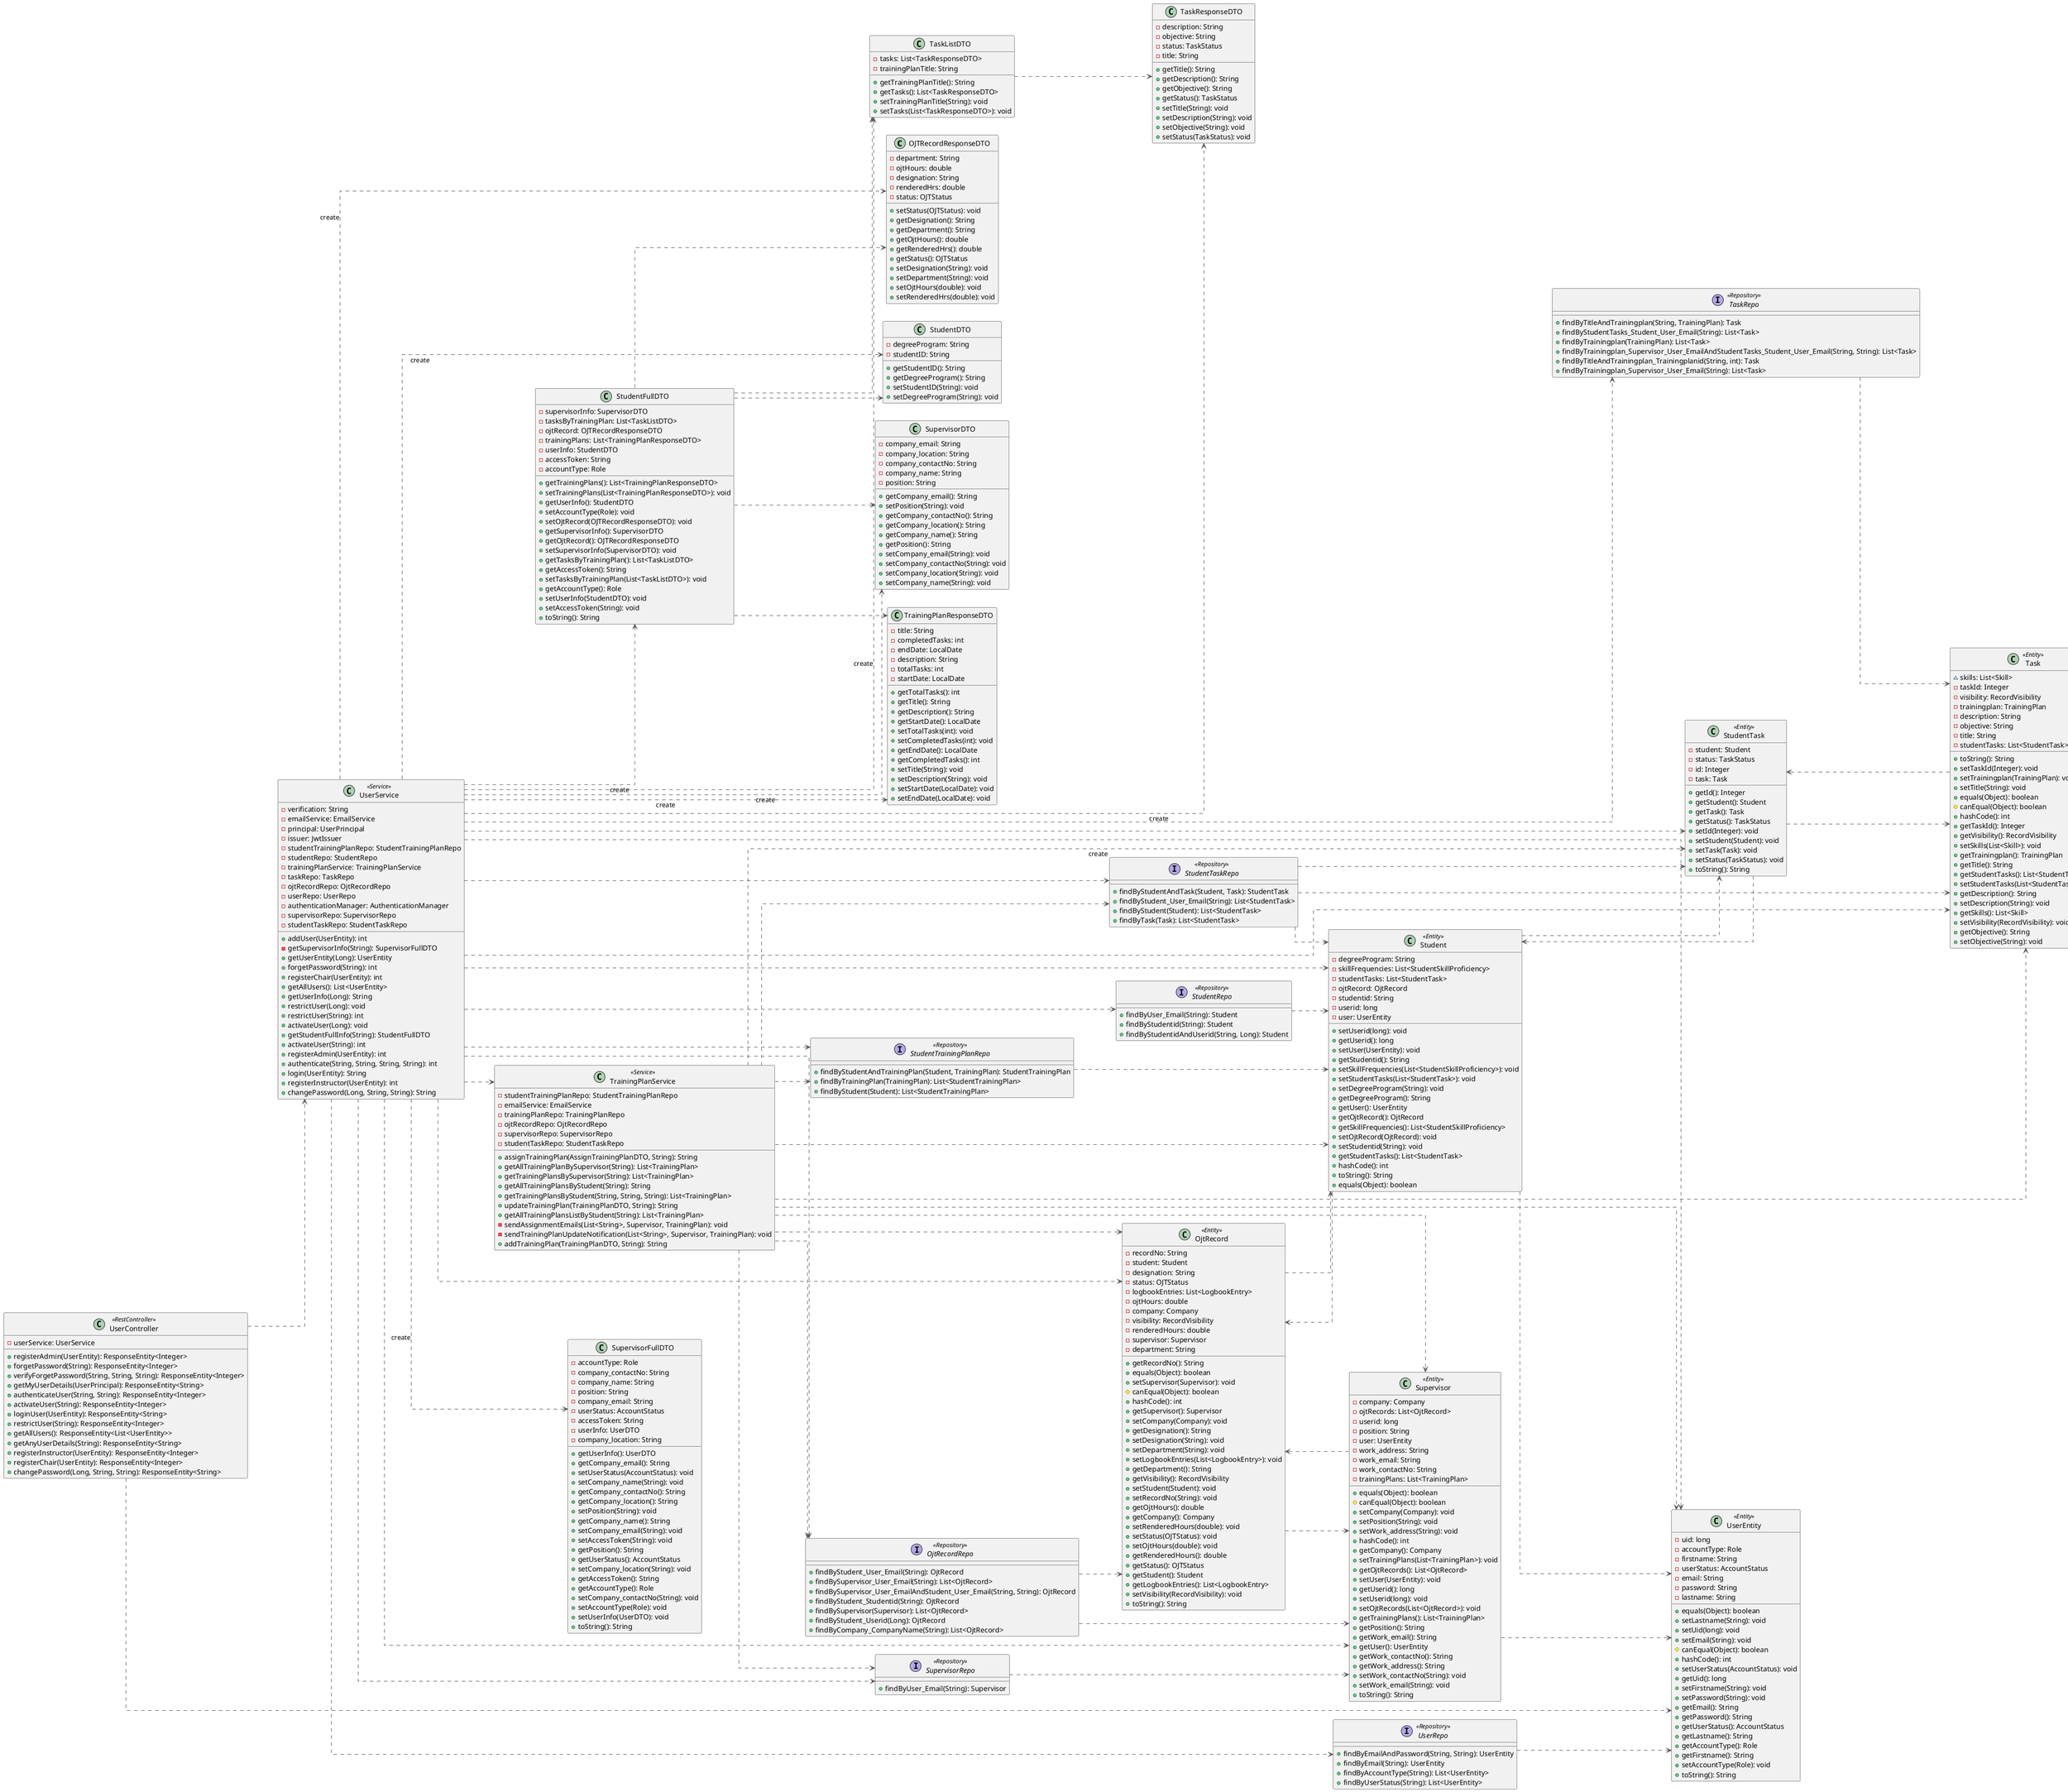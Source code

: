 @startuml
left to right direction
skinparam linetype ortho

class OJTRecordResponseDTO {
  - department: String
  - ojtHours: double
  - designation: String
  - renderedHrs: double
  - status: OJTStatus
  + setStatus(OJTStatus): void
  + getDesignation(): String
  + getDepartment(): String
  + getOjtHours(): double
  + getRenderedHrs(): double
  + getStatus(): OJTStatus
  + setDesignation(String): void
  + setDepartment(String): void
  + setOjtHours(double): void
  + setRenderedHrs(double): void
}
class OjtRecord << Entity >> {
  - recordNo: String
  - student: Student
  - designation: String
  - status: OJTStatus
  - logbookEntries: List<LogbookEntry>
  - ojtHours: double
  - company: Company
  - visibility: RecordVisibility
  - renderedHours: double
  - supervisor: Supervisor
  - department: String
  + getRecordNo(): String
  + equals(Object): boolean
  + setSupervisor(Supervisor): void
  # canEqual(Object): boolean
  + hashCode(): int
  + getSupervisor(): Supervisor
  + setCompany(Company): void
  + getDesignation(): String
  + setDesignation(String): void
  + setDepartment(String): void
  + setLogbookEntries(List<LogbookEntry>): void
  + getDepartment(): String
  + getVisibility(): RecordVisibility
  + setStudent(Student): void
  + setRecordNo(String): void
  + getOjtHours(): double
  + getCompany(): Company
  + setRenderedHours(double): void
  + setStatus(OJTStatus): void
  + setOjtHours(double): void
  + getRenderedHours(): double
  + getStatus(): OJTStatus
  + getStudent(): Student
  + getLogbookEntries(): List<LogbookEntry>
  + setVisibility(RecordVisibility): void
  + toString(): String
}
interface OjtRecordRepo << Repository>> {
  + findByStudent_User_Email(String): OjtRecord
  + findBySupervisor_User_Email(String): List<OjtRecord>
  + findBySupervisor_User_EmailAndStudent_User_Email(String, String): OjtRecord
  + findByStudent_Studentid(String): OjtRecord
  + findBySupervisor(Supervisor): List<OjtRecord>
  + findByStudent_Userid(Long): OjtRecord
  + findByCompany_CompanyName(String): List<OjtRecord>
}
class Student << Entity >> {
  - degreeProgram: String
  - skillFrequencies: List<StudentSkillProficiency>
  - studentTasks: List<StudentTask>
  - ojtRecord: OjtRecord
  - studentid: String
  - userid: long
  - user: UserEntity
  + setUserid(long): void
  + getUserid(): long
  + setUser(UserEntity): void
  + getStudentid(): String
  + setSkillFrequencies(List<StudentSkillProficiency>): void
  + setStudentTasks(List<StudentTask>): void
  + setDegreeProgram(String): void
  + getDegreeProgram(): String
  + getUser(): UserEntity
  + getOjtRecord(): OjtRecord
  + getSkillFrequencies(): List<StudentSkillProficiency>
  + setOjtRecord(OjtRecord): void
  + setStudentid(String): void
  + getStudentTasks(): List<StudentTask>
  + hashCode(): int
  + toString(): String
  + equals(Object): boolean
}
class StudentDTO {
  - degreeProgram: String
  - studentID: String
  + getStudentID(): String
  + getDegreeProgram(): String
  + setStudentID(String): void
  + setDegreeProgram(String): void
}
class StudentFullDTO {
  - supervisorInfo: SupervisorDTO
  - tasksByTrainingPlan: List<TaskListDTO>
  - ojtRecord: OJTRecordResponseDTO
  - trainingPlans: List<TrainingPlanResponseDTO>
  - userInfo: StudentDTO
  - accessToken: String
  - accountType: Role
  + getTrainingPlans(): List<TrainingPlanResponseDTO>
  + setTrainingPlans(List<TrainingPlanResponseDTO>): void
  + getUserInfo(): StudentDTO
  + setAccountType(Role): void
  + setOjtRecord(OJTRecordResponseDTO): void
  + getSupervisorInfo(): SupervisorDTO
  + getOjtRecord(): OJTRecordResponseDTO
  + setSupervisorInfo(SupervisorDTO): void
  + getTasksByTrainingPlan(): List<TaskListDTO>
  + getAccessToken(): String
  + setTasksByTrainingPlan(List<TaskListDTO>): void
  + getAccountType(): Role
  + setUserInfo(StudentDTO): void
  + setAccessToken(String): void
  + toString(): String
}
interface StudentRepo << Repository>> {
  + findByUser_Email(String): Student
  + findByStudentid(String): Student
  + findByStudentidAndUserid(String, Long): Student
}
class StudentTask << Entity >> {
  - student: Student
  - status: TaskStatus
  - id: Integer
  - task: Task
  + getId(): Integer
  + getStudent(): Student
  + getTask(): Task
  + getStatus(): TaskStatus
  + setId(Integer): void
  + setStudent(Student): void
  + setTask(Task): void
  + setStatus(TaskStatus): void
  + toString(): String
}
interface StudentTaskRepo << Repository>> {
  + findByStudentAndTask(Student, Task): StudentTask
  + findByStudent_User_Email(String): List<StudentTask>
  + findByStudent(Student): List<StudentTask>
  + findByTask(Task): List<StudentTask>
}
interface StudentTrainingPlanRepo << Repository>> {
  + findByStudentAndTrainingPlan(Student, TrainingPlan): StudentTrainingPlan
  + findByTrainingPlan(TrainingPlan): List<StudentTrainingPlan>
  + findByStudent(Student): List<StudentTrainingPlan>
}
class Supervisor << Entity >> {
  - company: Company
  - ojtRecords: List<OjtRecord>
  - userid: long
  - position: String
  - user: UserEntity
  - work_address: String
  - work_email: String
  - work_contactNo: String
  - trainingPlans: List<TrainingPlan>
  + equals(Object): boolean
  # canEqual(Object): boolean
  + setCompany(Company): void
  + setPosition(String): void
  + setWork_address(String): void
  + hashCode(): int
  + getCompany(): Company
  + setTrainingPlans(List<TrainingPlan>): void
  + getOjtRecords(): List<OjtRecord>
  + setUser(UserEntity): void
  + getUserid(): long
  + setUserid(long): void
  + setOjtRecords(List<OjtRecord>): void
  + getTrainingPlans(): List<TrainingPlan>
  + getPosition(): String
  + getWork_email(): String
  + getUser(): UserEntity
  + getWork_contactNo(): String
  + getWork_address(): String
  + setWork_contactNo(String): void
  + setWork_email(String): void
  + toString(): String
}
class SupervisorDTO {
  - company_email: String
  - company_location: String
  - company_contactNo: String
  - company_name: String
  - position: String
  + getCompany_email(): String
  + setPosition(String): void
  + getCompany_contactNo(): String
  + getCompany_location(): String
  + getCompany_name(): String
  + getPosition(): String
  + setCompany_email(String): void
  + setCompany_contactNo(String): void
  + setCompany_location(String): void
  + setCompany_name(String): void
}
class SupervisorFullDTO {
  - accountType: Role
  - company_contactNo: String
  - company_name: String
  - position: String
  - company_email: String
  - userStatus: AccountStatus
  - accessToken: String
  - userInfo: UserDTO
  - company_location: String
  + getUserInfo(): UserDTO
  + getCompany_email(): String
  + setUserStatus(AccountStatus): void
  + setCompany_name(String): void
  + getCompany_contactNo(): String
  + getCompany_location(): String
  + setPosition(String): void
  + getCompany_name(): String
  + setCompany_email(String): void
  + setAccessToken(String): void
  + getPosition(): String
  + getUserStatus(): AccountStatus
  + setCompany_location(String): void
  + getAccessToken(): String
  + getAccountType(): Role
  + setCompany_contactNo(String): void
  + setAccountType(Role): void
  + setUserInfo(UserDTO): void
  + toString(): String
}
interface SupervisorRepo << Repository>> {
  + findByUser_Email(String): Supervisor
}
class Task << Entity >> {
  ~ skills: List<Skill>
  - taskId: Integer
  - visibility: RecordVisibility
  - trainingplan: TrainingPlan
  - description: String
  - objective: String
  - title: String
  - studentTasks: List<StudentTask>
  + toString(): String
  + setTaskId(Integer): void
  + setTrainingplan(TrainingPlan): void
  + setTitle(String): void
  + equals(Object): boolean
  # canEqual(Object): boolean
  + hashCode(): int
  + getTaskId(): Integer
  + getVisibility(): RecordVisibility
  + setSkills(List<Skill>): void
  + getTrainingplan(): TrainingPlan
  + getTitle(): String
  + getStudentTasks(): List<StudentTask>
  + setStudentTasks(List<StudentTask>): void
  + getDescription(): String
  + setDescription(String): void
  + getSkills(): List<Skill>
  + setVisibility(RecordVisibility): void
  + getObjective(): String
  + setObjective(String): void
}
class TaskListDTO {
  - tasks: List<TaskResponseDTO>
  - trainingPlanTitle: String
  + getTrainingPlanTitle(): String
  + getTasks(): List<TaskResponseDTO>
  + setTrainingPlanTitle(String): void
  + setTasks(List<TaskResponseDTO>): void
}
interface TaskRepo << Repository>> {
  + findByTitleAndTrainingplan(String, TrainingPlan): Task
  + findByStudentTasks_Student_User_Email(String): List<Task>
  + findByTrainingplan(TrainingPlan): List<Task>
  + findByTrainingplan_Supervisor_User_EmailAndStudentTasks_Student_User_Email(String, String): List<Task>
  + findByTitleAndTrainingplan_Trainingplanid(String, int): Task
  + findByTrainingplan_Supervisor_User_Email(String): List<Task>
}
class TaskResponseDTO {
  - description: String
  - objective: String
  - status: TaskStatus
  - title: String
  + getTitle(): String
  + getDescription(): String
  + getObjective(): String
  + getStatus(): TaskStatus
  + setTitle(String): void
  + setDescription(String): void
  + setObjective(String): void
  + setStatus(TaskStatus): void
}
class TrainingPlanResponseDTO {
  - title: String
  - completedTasks: int
  - endDate: LocalDate
  - description: String
  - totalTasks: int
  - startDate: LocalDate
  + getTotalTasks(): int
  + getTitle(): String
  + getDescription(): String
  + getStartDate(): LocalDate
  + setTotalTasks(int): void
  + setCompletedTasks(int): void
  + getEndDate(): LocalDate
  + getCompletedTasks(): int
  + setTitle(String): void
  + setDescription(String): void
  + setStartDate(LocalDate): void
  + setEndDate(LocalDate): void
}
class TrainingPlanService << Service >> {
  - studentTrainingPlanRepo: StudentTrainingPlanRepo
  - emailService: EmailService
  - trainingPlanRepo: TrainingPlanRepo
  - ojtRecordRepo: OjtRecordRepo
  - supervisorRepo: SupervisorRepo
  - studentTaskRepo: StudentTaskRepo
  + assignTrainingPlan(AssignTrainingPlanDTO, String): String
  + getAllTrainingPlanBySupervisor(String): List<TrainingPlan>
  + getTrainingPlansBySupervisor(String): List<TrainingPlan>
  + getAllTrainingPlansByStudent(String): String
  + getTrainingPlansByStudent(String, String, String): List<TrainingPlan>
  + updateTrainingPlan(TrainingPlanDTO, String): String
  + getAllTrainingPlansListByStudent(String): List<TrainingPlan>
  - sendAssignmentEmails(List<String>, Supervisor, TrainingPlan): void
  - sendTrainingPlanUpdateNotification(List<String>, Supervisor, TrainingPlan): void
  + addTrainingPlan(TrainingPlanDTO, String): String
}
class UserController << RestController >> {
  - userService: UserService
  + registerAdmin(UserEntity): ResponseEntity<Integer>
  + forgetPassword(String): ResponseEntity<Integer>
  + verifyForgetPassword(String, String, String): ResponseEntity<Integer>
  + getMyUserDetails(UserPrincipal): ResponseEntity<String>
  + authenticateUser(String, String): ResponseEntity<Integer>
  + activateUser(String): ResponseEntity<Integer>
  + loginUser(UserEntity): ResponseEntity<String>
  + restrictUser(String): ResponseEntity<Integer>
  + getAllUsers(): ResponseEntity<List<UserEntity>>
  + getAnyUserDetails(String): ResponseEntity<String>
  + registerInstructor(UserEntity): ResponseEntity<Integer>
  + registerChair(UserEntity): ResponseEntity<Integer>
  + changePassword(Long, String, String): ResponseEntity<String>
}
class UserEntity << Entity >> {
  - uid: long
  - accountType: Role
  - firstname: String
  - userStatus: AccountStatus
  - email: String
  - password: String
  - lastname: String
  + equals(Object): boolean
  + setLastname(String): void
  + setUid(long): void
  + setEmail(String): void
  # canEqual(Object): boolean
  + hashCode(): int
  + setUserStatus(AccountStatus): void
  + getUid(): long
  + setFirstname(String): void
  + setPassword(String): void
  + getEmail(): String
  + getPassword(): String
  + getUserStatus(): AccountStatus
  + getLastname(): String
  + getAccountType(): Role
  + getFirstname(): String
  + setAccountType(Role): void
  + toString(): String
}
interface UserRepo << Repository>> {
  + findByEmailAndPassword(String, String): UserEntity
  + findByEmail(String): UserEntity
  + findByAccountType(String): List<UserEntity>
  + findByUserStatus(String): List<UserEntity>
}
class UserService << Service >> {
  - verification: String
  - emailService: EmailService
  - principal: UserPrincipal
  - issuer: JwtIssuer
  - studentTrainingPlanRepo: StudentTrainingPlanRepo
  - studentRepo: StudentRepo
  - trainingPlanService: TrainingPlanService
  - taskRepo: TaskRepo
  - ojtRecordRepo: OjtRecordRepo
  - userRepo: UserRepo
  - authenticationManager: AuthenticationManager
  - supervisorRepo: SupervisorRepo
  - studentTaskRepo: StudentTaskRepo
  + addUser(UserEntity): int
  - getSupervisorInfo(String): SupervisorFullDTO
  + getUserEntity(Long): UserEntity
  + forgetPassword(String): int
  + registerChair(UserEntity): int
  + getAllUsers(): List<UserEntity>
  + getUserInfo(Long): String
  + restrictUser(Long): void
  + restrictUser(String): int
  + activateUser(Long): void
  + getStudentFullInfo(String): StudentFullDTO
  + activateUser(String): int
  + registerAdmin(UserEntity): int
  + authenticate(String, String, String, String): int
  + login(UserEntity): String
  + registerInstructor(UserEntity): int
  + changePassword(Long, String, String): String
}

OjtRecord                -[#595959,dashed]->  Student
OjtRecord                -[#595959,dashed]->  Supervisor
OjtRecordRepo            -[#595959,dashed]->  OjtRecord
OjtRecordRepo            -[#595959,dashed]->  Supervisor
Student                  -[#595959,dashed]->  OjtRecord
Student                  -[#595959,dashed]->  StudentTask
Student                  -[#595959,dashed]->  UserEntity
StudentFullDTO           -[#595959,dashed]->  OJTRecordResponseDTO
StudentFullDTO           -[#595959,dashed]->  StudentDTO
StudentFullDTO           -[#595959,dashed]->  SupervisorDTO
StudentFullDTO           -[#595959,dashed]->  TaskListDTO
StudentFullDTO           -[#595959,dashed]->  TrainingPlanResponseDTO
StudentRepo              -[#595959,dashed]->  Student
StudentTask              -[#595959,dashed]->  Student
StudentTask              -[#595959,dashed]->  Task
StudentTaskRepo          -[#595959,dashed]->  Student
StudentTaskRepo          -[#595959,dashed]->  StudentTask
StudentTaskRepo          -[#595959,dashed]->  Task
StudentTrainingPlanRepo  -[#595959,dashed]->  Student
Supervisor               -[#595959,dashed]->  OjtRecord
Supervisor               -[#595959,dashed]->  UserEntity
SupervisorRepo           -[#595959,dashed]->  Supervisor
Task                     -[#595959,dashed]->  StudentTask
TaskListDTO              -[#595959,dashed]->  TaskResponseDTO
TaskRepo                 -[#595959,dashed]->  Task
TrainingPlanService      -[#595959,dashed]->  OjtRecord
TrainingPlanService      -[#595959,dashed]->  OjtRecordRepo
TrainingPlanService      -[#595959,dashed]->  Student
TrainingPlanService      -[#595959,dashed]->  StudentTask             : "«create»"
TrainingPlanService      -[#595959,dashed]->  StudentTaskRepo
TrainingPlanService      -[#595959,dashed]->  StudentTrainingPlanRepo
TrainingPlanService      -[#595959,dashed]->  Supervisor
TrainingPlanService      -[#595959,dashed]->  SupervisorRepo
TrainingPlanService      -[#595959,dashed]->  Task
TrainingPlanService      -[#595959,dashed]->  UserEntity
UserController           -[#595959,dashed]->  UserEntity
UserController           -[#595959,dashed]->  UserService
UserRepo                 -[#595959,dashed]->  UserEntity
UserService              -[#595959,dashed]->  OJTRecordResponseDTO    : "«create»"
UserService              -[#595959,dashed]->  OjtRecord
UserService              -[#595959,dashed]->  OjtRecordRepo
UserService              -[#595959,dashed]->  Student
UserService              -[#595959,dashed]->  StudentDTO              : "«create»"
UserService              -[#595959,dashed]->  StudentFullDTO          : "«create»"
UserService              -[#595959,dashed]->  StudentRepo
UserService              -[#595959,dashed]->  StudentTask
UserService              -[#595959,dashed]->  StudentTaskRepo
UserService              -[#595959,dashed]->  StudentTrainingPlanRepo
UserService              -[#595959,dashed]->  Supervisor
UserService              -[#595959,dashed]->  SupervisorDTO           : "«create»"
UserService              -[#595959,dashed]->  SupervisorFullDTO       : "«create»"
UserService              -[#595959,dashed]->  SupervisorRepo
UserService              -[#595959,dashed]->  Task
UserService              -[#595959,dashed]->  TaskListDTO             : "«create»"
UserService              -[#595959,dashed]->  TaskRepo
UserService              -[#595959,dashed]->  TaskResponseDTO         : "«create»"
UserService              -[#595959,dashed]->  TrainingPlanResponseDTO : "«create»"
UserService              -[#595959,dashed]->  TrainingPlanService
UserService              -[#595959,dashed]->  UserEntity
UserService              -[#595959,dashed]->  UserRepo
@enduml